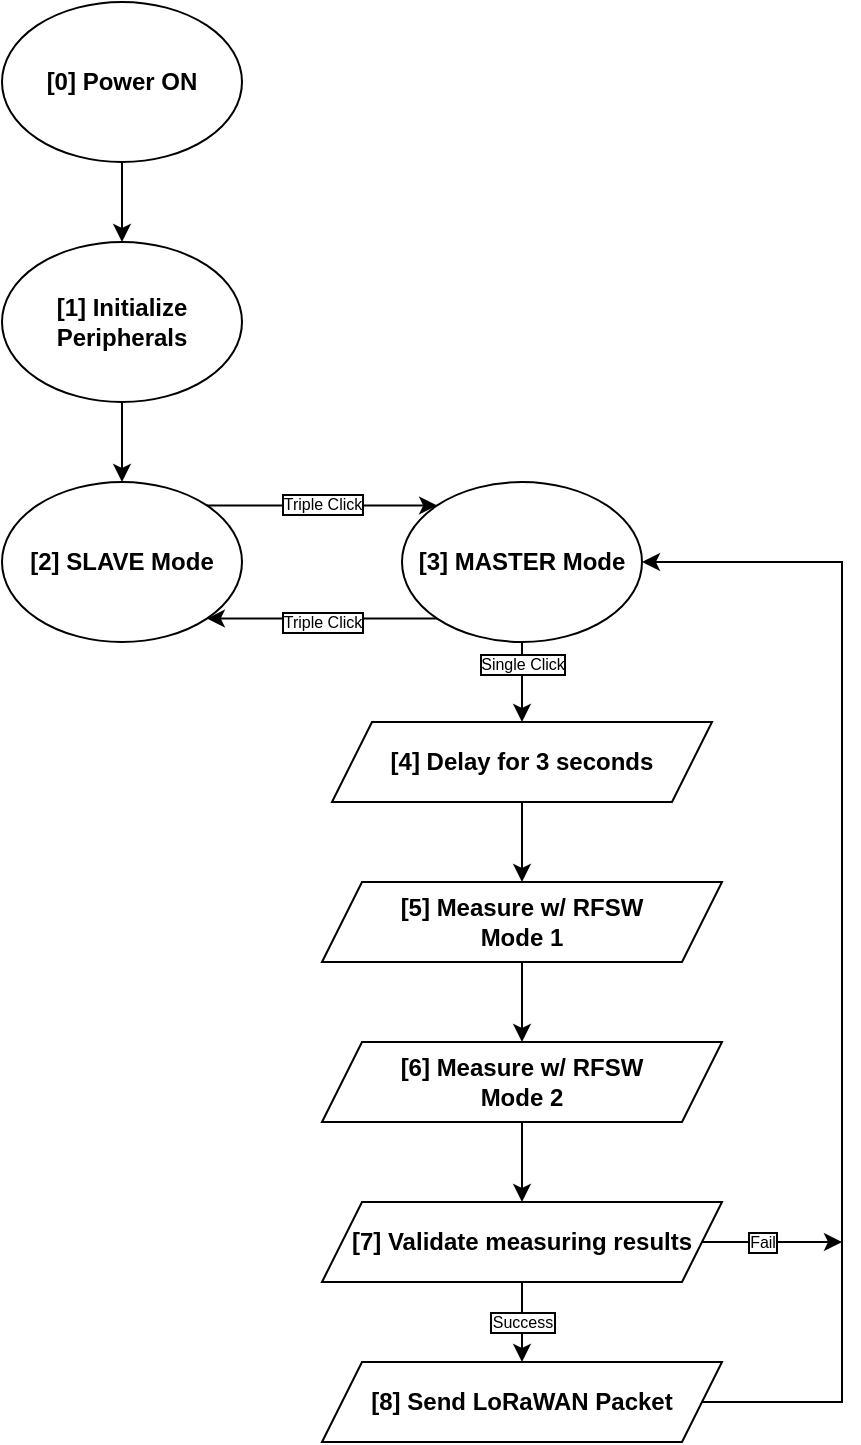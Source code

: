 <mxfile version="20.4.0" type="device"><diagram id="EIK5cLEkNmoOZxkh3DIT" name="Trang-1"><mxGraphModel dx="1185" dy="662" grid="1" gridSize="10" guides="1" tooltips="1" connect="1" arrows="1" fold="1" page="1" pageScale="1" pageWidth="827" pageHeight="1169" math="0" shadow="0"><root><mxCell id="0"/><mxCell id="1" parent="0"/><mxCell id="W5MYKHdH6RbaFIx8Osie-14" value="" style="edgeStyle=orthogonalEdgeStyle;rounded=0;orthogonalLoop=1;jettySize=auto;html=1;" edge="1" parent="1" source="W5MYKHdH6RbaFIx8Osie-2" target="W5MYKHdH6RbaFIx8Osie-3"><mxGeometry relative="1" as="geometry"/></mxCell><mxCell id="W5MYKHdH6RbaFIx8Osie-2" value="[1] Initialize Peripherals" style="ellipse;whiteSpace=wrap;html=1;fontStyle=1" vertex="1" parent="1"><mxGeometry x="220" y="160" width="120" height="80" as="geometry"/></mxCell><mxCell id="W5MYKHdH6RbaFIx8Osie-32" style="edgeStyle=orthogonalEdgeStyle;rounded=0;orthogonalLoop=1;jettySize=auto;html=1;exitX=1;exitY=0;exitDx=0;exitDy=0;entryX=0;entryY=0;entryDx=0;entryDy=0;" edge="1" parent="1" source="W5MYKHdH6RbaFIx8Osie-3" target="W5MYKHdH6RbaFIx8Osie-4"><mxGeometry relative="1" as="geometry"/></mxCell><mxCell id="W5MYKHdH6RbaFIx8Osie-34" value="Triple Click" style="edgeLabel;html=1;align=center;verticalAlign=middle;resizable=0;points=[];fontStyle=0;fontSize=8;labelBorderColor=default;spacing=2;" vertex="1" connectable="0" parent="W5MYKHdH6RbaFIx8Osie-32"><mxGeometry x="-0.122" y="1" relative="1" as="geometry"><mxPoint x="7" as="offset"/></mxGeometry></mxCell><mxCell id="W5MYKHdH6RbaFIx8Osie-3" value="[2] SLAVE Mode" style="ellipse;whiteSpace=wrap;html=1;fontStyle=1" vertex="1" parent="1"><mxGeometry x="220" y="280" width="120" height="80" as="geometry"/></mxCell><mxCell id="W5MYKHdH6RbaFIx8Osie-21" value="" style="edgeStyle=orthogonalEdgeStyle;rounded=0;orthogonalLoop=1;jettySize=auto;html=1;labelBorderColor=none;" edge="1" parent="1" source="W5MYKHdH6RbaFIx8Osie-4" target="W5MYKHdH6RbaFIx8Osie-5"><mxGeometry relative="1" as="geometry"/></mxCell><mxCell id="W5MYKHdH6RbaFIx8Osie-36" value="Single Click" style="edgeLabel;html=1;align=center;verticalAlign=middle;resizable=0;points=[];labelBorderColor=default;fontStyle=0;fontSize=8;" vertex="1" connectable="0" parent="W5MYKHdH6RbaFIx8Osie-21"><mxGeometry x="0.22" y="1" relative="1" as="geometry"><mxPoint x="-1" y="-14" as="offset"/></mxGeometry></mxCell><mxCell id="W5MYKHdH6RbaFIx8Osie-33" style="edgeStyle=orthogonalEdgeStyle;rounded=0;orthogonalLoop=1;jettySize=auto;html=1;exitX=0;exitY=1;exitDx=0;exitDy=0;entryX=1;entryY=1;entryDx=0;entryDy=0;" edge="1" parent="1" source="W5MYKHdH6RbaFIx8Osie-4" target="W5MYKHdH6RbaFIx8Osie-3"><mxGeometry relative="1" as="geometry"/></mxCell><mxCell id="W5MYKHdH6RbaFIx8Osie-35" value="Triple Click" style="edgeLabel;html=1;align=center;verticalAlign=middle;resizable=0;points=[];fontStyle=0;fontSize=8;labelBorderColor=default;spacing=2;" vertex="1" connectable="0" parent="W5MYKHdH6RbaFIx8Osie-33"><mxGeometry x="-0.174" y="1" relative="1" as="geometry"><mxPoint x="-10" as="offset"/></mxGeometry></mxCell><mxCell id="W5MYKHdH6RbaFIx8Osie-4" value="[3] MASTER Mode" style="ellipse;whiteSpace=wrap;html=1;fontStyle=1" vertex="1" parent="1"><mxGeometry x="420" y="280" width="120" height="80" as="geometry"/></mxCell><mxCell id="W5MYKHdH6RbaFIx8Osie-22" value="" style="edgeStyle=orthogonalEdgeStyle;rounded=0;orthogonalLoop=1;jettySize=auto;html=1;" edge="1" parent="1" source="W5MYKHdH6RbaFIx8Osie-5" target="W5MYKHdH6RbaFIx8Osie-6"><mxGeometry relative="1" as="geometry"/></mxCell><mxCell id="W5MYKHdH6RbaFIx8Osie-5" value="[4] Delay for 3 seconds" style="shape=parallelogram;perimeter=parallelogramPerimeter;whiteSpace=wrap;html=1;fixedSize=1;fontStyle=1" vertex="1" parent="1"><mxGeometry x="385" y="400" width="190" height="40" as="geometry"/></mxCell><mxCell id="W5MYKHdH6RbaFIx8Osie-24" value="" style="edgeStyle=orthogonalEdgeStyle;rounded=0;orthogonalLoop=1;jettySize=auto;html=1;" edge="1" parent="1" source="W5MYKHdH6RbaFIx8Osie-6" target="W5MYKHdH6RbaFIx8Osie-7"><mxGeometry relative="1" as="geometry"/></mxCell><mxCell id="W5MYKHdH6RbaFIx8Osie-6" value="[5] Measure w/ RFSW&lt;br&gt;Mode 1" style="shape=parallelogram;perimeter=parallelogramPerimeter;whiteSpace=wrap;html=1;fixedSize=1;fontStyle=1" vertex="1" parent="1"><mxGeometry x="380" y="480" width="200" height="40" as="geometry"/></mxCell><mxCell id="W5MYKHdH6RbaFIx8Osie-25" value="" style="edgeStyle=orthogonalEdgeStyle;rounded=0;orthogonalLoop=1;jettySize=auto;html=1;" edge="1" parent="1" source="W5MYKHdH6RbaFIx8Osie-7" target="W5MYKHdH6RbaFIx8Osie-8"><mxGeometry relative="1" as="geometry"/></mxCell><mxCell id="W5MYKHdH6RbaFIx8Osie-7" value="[6] Measure w/ RFSW&lt;br&gt;Mode 2" style="shape=parallelogram;perimeter=parallelogramPerimeter;whiteSpace=wrap;html=1;fixedSize=1;fontStyle=1" vertex="1" parent="1"><mxGeometry x="380" y="560" width="200" height="40" as="geometry"/></mxCell><mxCell id="W5MYKHdH6RbaFIx8Osie-26" value="" style="edgeStyle=orthogonalEdgeStyle;rounded=0;orthogonalLoop=1;jettySize=auto;html=1;" edge="1" parent="1" source="W5MYKHdH6RbaFIx8Osie-8" target="W5MYKHdH6RbaFIx8Osie-9"><mxGeometry relative="1" as="geometry"/></mxCell><mxCell id="W5MYKHdH6RbaFIx8Osie-37" value="Success" style="edgeLabel;html=1;align=center;verticalAlign=middle;resizable=0;points=[];fontSize=8;labelBorderColor=default;" vertex="1" connectable="0" parent="W5MYKHdH6RbaFIx8Osie-26"><mxGeometry x="-0.606" relative="1" as="geometry"><mxPoint y="12" as="offset"/></mxGeometry></mxCell><mxCell id="W5MYKHdH6RbaFIx8Osie-28" style="edgeStyle=orthogonalEdgeStyle;rounded=0;orthogonalLoop=1;jettySize=auto;html=1;" edge="1" parent="1" source="W5MYKHdH6RbaFIx8Osie-8"><mxGeometry relative="1" as="geometry"><mxPoint x="640" y="660" as="targetPoint"/></mxGeometry></mxCell><mxCell id="W5MYKHdH6RbaFIx8Osie-38" value="Fail" style="edgeLabel;html=1;align=center;verticalAlign=middle;resizable=0;points=[];fontSize=8;labelBorderColor=default;" vertex="1" connectable="0" parent="W5MYKHdH6RbaFIx8Osie-28"><mxGeometry x="-0.766" y="-1" relative="1" as="geometry"><mxPoint x="22" y="-1" as="offset"/></mxGeometry></mxCell><mxCell id="W5MYKHdH6RbaFIx8Osie-8" value="[7] Validate measuring results" style="shape=parallelogram;perimeter=parallelogramPerimeter;whiteSpace=wrap;html=1;fixedSize=1;fontStyle=1" vertex="1" parent="1"><mxGeometry x="380" y="640" width="200" height="40" as="geometry"/></mxCell><mxCell id="W5MYKHdH6RbaFIx8Osie-27" style="edgeStyle=orthogonalEdgeStyle;rounded=0;orthogonalLoop=1;jettySize=auto;html=1;entryX=1;entryY=0.5;entryDx=0;entryDy=0;" edge="1" parent="1" source="W5MYKHdH6RbaFIx8Osie-9" target="W5MYKHdH6RbaFIx8Osie-4"><mxGeometry relative="1" as="geometry"><mxPoint x="640" y="320" as="targetPoint"/><Array as="points"><mxPoint x="640" y="740"/><mxPoint x="640" y="320"/></Array></mxGeometry></mxCell><mxCell id="W5MYKHdH6RbaFIx8Osie-9" value="[8] Send LoRaWAN Packet" style="shape=parallelogram;perimeter=parallelogramPerimeter;whiteSpace=wrap;html=1;fixedSize=1;fontStyle=1" vertex="1" parent="1"><mxGeometry x="380" y="720" width="200" height="40" as="geometry"/></mxCell><mxCell id="W5MYKHdH6RbaFIx8Osie-13" value="" style="edgeStyle=orthogonalEdgeStyle;rounded=0;orthogonalLoop=1;jettySize=auto;html=1;" edge="1" parent="1" source="W5MYKHdH6RbaFIx8Osie-12" target="W5MYKHdH6RbaFIx8Osie-2"><mxGeometry relative="1" as="geometry"/></mxCell><mxCell id="W5MYKHdH6RbaFIx8Osie-12" value="[0] Power ON" style="ellipse;whiteSpace=wrap;html=1;fontStyle=1" vertex="1" parent="1"><mxGeometry x="220" y="40" width="120" height="80" as="geometry"/></mxCell></root></mxGraphModel></diagram></mxfile>